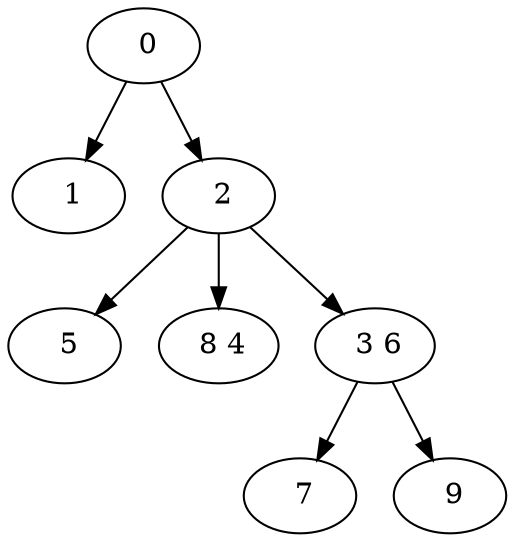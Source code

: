 digraph mytree {
" 0" -> " 1";
" 0" -> " 2";
" 1";
" 2" -> " 5";
" 2" -> " 8 4";
" 2" -> " 3 6";
" 5";
" 8 4";
" 3 6" -> " 7";
" 3 6" -> " 9";
" 7";
" 9";
}
